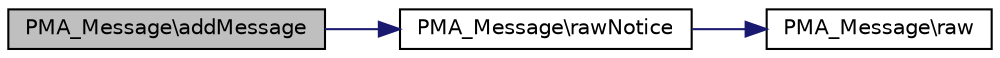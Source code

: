 digraph G
{
  edge [fontname="Helvetica",fontsize="10",labelfontname="Helvetica",labelfontsize="10"];
  node [fontname="Helvetica",fontsize="10",shape=record];
  rankdir="LR";
  Node1 [label="PMA_Message\\addMessage",height=0.2,width=0.4,color="black", fillcolor="grey75", style="filled" fontcolor="black"];
  Node1 -> Node2 [color="midnightblue",fontsize="10",style="solid",fontname="Helvetica"];
  Node2 [label="PMA_Message\\rawNotice",height=0.2,width=0.4,color="black", fillcolor="white", style="filled",URL="$classPMA__Message.html#a5eb2fc88700c2d1445238a467d4129a8",tooltip="get PMA_Message of type notice with custom content"];
  Node2 -> Node3 [color="midnightblue",fontsize="10",style="solid",fontname="Helvetica"];
  Node3 [label="PMA_Message\\raw",height=0.2,width=0.4,color="black", fillcolor="white", style="filled",URL="$classPMA__Message.html#ab2bf59f6a8e3db8f4d74167b51ee897b",tooltip="get PMA_Message with customized content"];
}

